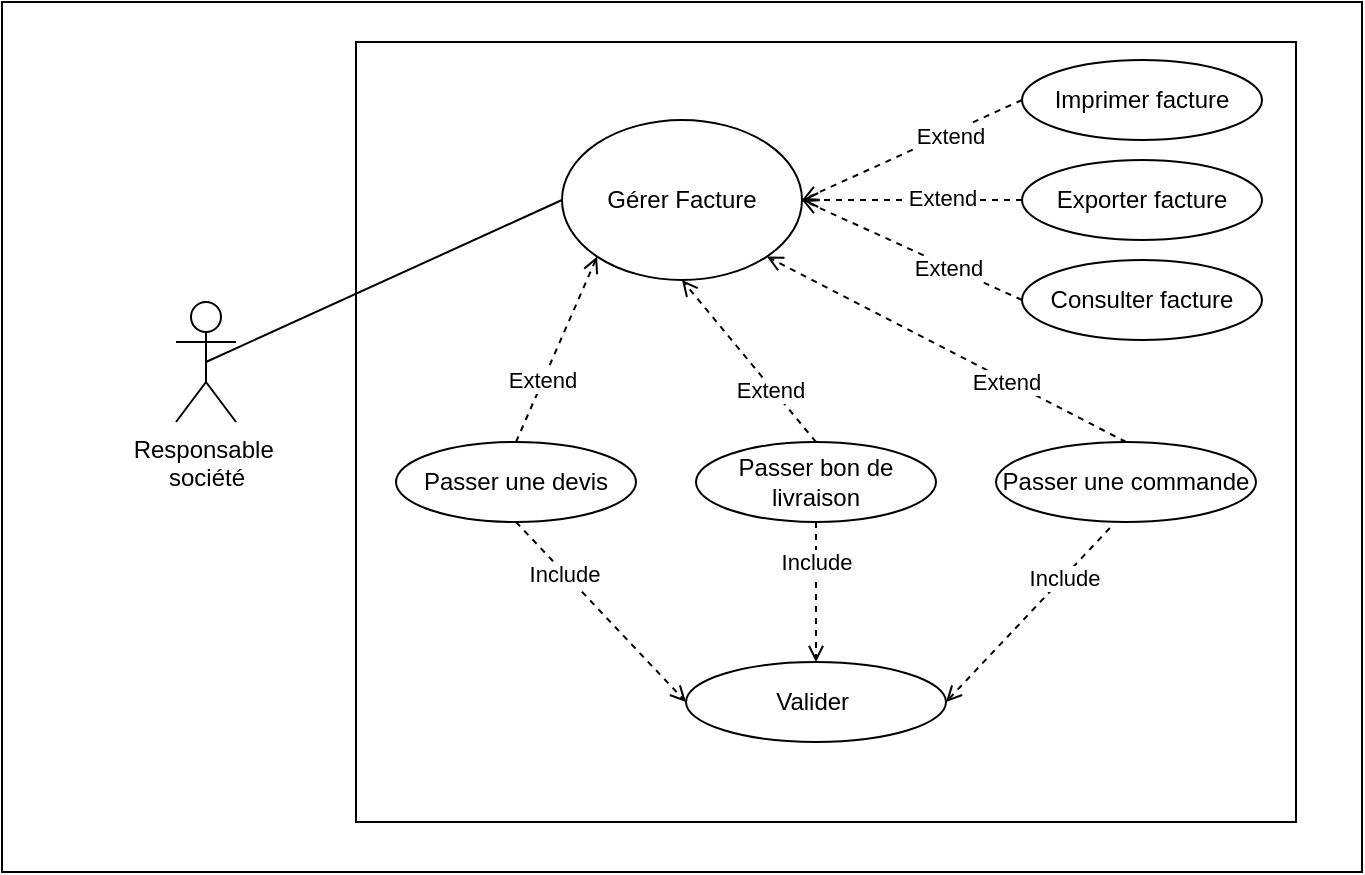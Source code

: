 <mxfile version="21.3.5" type="github">
  <diagram name="Page-1" id="UkTYKf_D0qR5qFkEkQw9">
    <mxGraphModel dx="1707" dy="446" grid="1" gridSize="10" guides="1" tooltips="1" connect="1" arrows="1" fold="1" page="1" pageScale="1" pageWidth="827" pageHeight="1169" math="0" shadow="0">
      <root>
        <mxCell id="0" />
        <mxCell id="1" parent="0" />
        <mxCell id="iIohkRdx1PLxUUw2YtB9-1" value="" style="rounded=0;whiteSpace=wrap;html=1;" vertex="1" parent="1">
          <mxGeometry x="-27" y="90" width="680" height="435" as="geometry" />
        </mxCell>
        <mxCell id="iIohkRdx1PLxUUw2YtB9-2" value="" style="rounded=0;whiteSpace=wrap;html=1;" vertex="1" parent="1">
          <mxGeometry x="150" y="110" width="470" height="390" as="geometry" />
        </mxCell>
        <mxCell id="iIohkRdx1PLxUUw2YtB9-3" style="rounded=0;orthogonalLoop=1;jettySize=auto;html=1;exitX=0.5;exitY=0.5;exitDx=0;exitDy=0;exitPerimeter=0;entryX=0;entryY=0.5;entryDx=0;entryDy=0;endArrow=none;endFill=0;" edge="1" parent="1" source="iIohkRdx1PLxUUw2YtB9-4" target="iIohkRdx1PLxUUw2YtB9-5">
          <mxGeometry relative="1" as="geometry" />
        </mxCell>
        <mxCell id="iIohkRdx1PLxUUw2YtB9-4" value="Responsable&amp;nbsp;&lt;br&gt;société" style="shape=umlActor;verticalLabelPosition=bottom;verticalAlign=top;html=1;outlineConnect=0;" vertex="1" parent="1">
          <mxGeometry x="60" y="240" width="30" height="60" as="geometry" />
        </mxCell>
        <mxCell id="iIohkRdx1PLxUUw2YtB9-5" value="Gérer Facture" style="ellipse;whiteSpace=wrap;html=1;" vertex="1" parent="1">
          <mxGeometry x="253" y="149" width="120" height="80" as="geometry" />
        </mxCell>
        <mxCell id="iIohkRdx1PLxUUw2YtB9-6" style="rounded=0;orthogonalLoop=1;jettySize=auto;html=1;exitX=0;exitY=0.5;exitDx=0;exitDy=0;entryX=1;entryY=0.5;entryDx=0;entryDy=0;dashed=1;endArrow=open;endFill=0;" edge="1" parent="1" source="iIohkRdx1PLxUUw2YtB9-8" target="iIohkRdx1PLxUUw2YtB9-5">
          <mxGeometry relative="1" as="geometry" />
        </mxCell>
        <mxCell id="iIohkRdx1PLxUUw2YtB9-7" value="Extend" style="edgeLabel;html=1;align=center;verticalAlign=middle;resizable=0;points=[];" vertex="1" connectable="0" parent="iIohkRdx1PLxUUw2YtB9-6">
          <mxGeometry x="-0.329" y="1" relative="1" as="geometry">
            <mxPoint as="offset" />
          </mxGeometry>
        </mxCell>
        <mxCell id="iIohkRdx1PLxUUw2YtB9-8" value="Imprimer facture" style="ellipse;whiteSpace=wrap;html=1;" vertex="1" parent="1">
          <mxGeometry x="483" y="119" width="120" height="40" as="geometry" />
        </mxCell>
        <mxCell id="iIohkRdx1PLxUUw2YtB9-9" style="rounded=0;orthogonalLoop=1;jettySize=auto;html=1;exitX=0;exitY=0.5;exitDx=0;exitDy=0;entryX=1;entryY=0.5;entryDx=0;entryDy=0;dashed=1;endArrow=open;endFill=0;" edge="1" parent="1" source="iIohkRdx1PLxUUw2YtB9-11" target="iIohkRdx1PLxUUw2YtB9-5">
          <mxGeometry relative="1" as="geometry">
            <mxPoint x="413" y="169" as="targetPoint" />
          </mxGeometry>
        </mxCell>
        <mxCell id="iIohkRdx1PLxUUw2YtB9-10" value="Extend" style="edgeLabel;html=1;align=center;verticalAlign=middle;resizable=0;points=[];" vertex="1" connectable="0" parent="iIohkRdx1PLxUUw2YtB9-9">
          <mxGeometry x="-0.273" y="-1" relative="1" as="geometry">
            <mxPoint as="offset" />
          </mxGeometry>
        </mxCell>
        <mxCell id="iIohkRdx1PLxUUw2YtB9-11" value="Exporter facture" style="ellipse;whiteSpace=wrap;html=1;" vertex="1" parent="1">
          <mxGeometry x="483" y="169" width="120" height="40" as="geometry" />
        </mxCell>
        <mxCell id="iIohkRdx1PLxUUw2YtB9-12" style="rounded=0;orthogonalLoop=1;jettySize=auto;html=1;exitX=0;exitY=0.5;exitDx=0;exitDy=0;entryX=1;entryY=0.5;entryDx=0;entryDy=0;dashed=1;endArrow=open;endFill=0;" edge="1" parent="1" source="iIohkRdx1PLxUUw2YtB9-14" target="iIohkRdx1PLxUUw2YtB9-5">
          <mxGeometry relative="1" as="geometry">
            <mxPoint x="413" y="169" as="targetPoint" />
          </mxGeometry>
        </mxCell>
        <mxCell id="iIohkRdx1PLxUUw2YtB9-13" value="Extend" style="edgeLabel;html=1;align=center;verticalAlign=middle;resizable=0;points=[];" vertex="1" connectable="0" parent="iIohkRdx1PLxUUw2YtB9-12">
          <mxGeometry x="-0.333" y="1" relative="1" as="geometry">
            <mxPoint as="offset" />
          </mxGeometry>
        </mxCell>
        <mxCell id="iIohkRdx1PLxUUw2YtB9-14" value="Consulter facture" style="ellipse;whiteSpace=wrap;html=1;" vertex="1" parent="1">
          <mxGeometry x="483" y="219" width="120" height="40" as="geometry" />
        </mxCell>
        <mxCell id="iIohkRdx1PLxUUw2YtB9-20" value="Passer bon de livraison" style="ellipse;whiteSpace=wrap;html=1;" vertex="1" parent="1">
          <mxGeometry x="320" y="310" width="120" height="40" as="geometry" />
        </mxCell>
        <mxCell id="iIohkRdx1PLxUUw2YtB9-26" style="rounded=0;orthogonalLoop=1;jettySize=auto;html=1;exitX=0.438;exitY=1.075;exitDx=0;exitDy=0;dashed=1;endArrow=open;endFill=0;exitPerimeter=0;entryX=1;entryY=0.5;entryDx=0;entryDy=0;" edge="1" parent="1" source="iIohkRdx1PLxUUw2YtB9-28" target="iIohkRdx1PLxUUw2YtB9-31">
          <mxGeometry relative="1" as="geometry">
            <mxPoint x="460" y="410" as="targetPoint" />
          </mxGeometry>
        </mxCell>
        <mxCell id="iIohkRdx1PLxUUw2YtB9-27" value="Include" style="edgeLabel;html=1;align=center;verticalAlign=middle;resizable=0;points=[];" vertex="1" connectable="0" parent="iIohkRdx1PLxUUw2YtB9-26">
          <mxGeometry x="-0.434" relative="1" as="geometry">
            <mxPoint as="offset" />
          </mxGeometry>
        </mxCell>
        <mxCell id="iIohkRdx1PLxUUw2YtB9-28" value="Passer une commande" style="ellipse;whiteSpace=wrap;html=1;" vertex="1" parent="1">
          <mxGeometry x="470" y="310" width="130" height="40" as="geometry" />
        </mxCell>
        <mxCell id="iIohkRdx1PLxUUw2YtB9-29" style="rounded=0;orthogonalLoop=1;jettySize=auto;html=1;exitX=0.5;exitY=1;exitDx=0;exitDy=0;entryX=0.5;entryY=0;entryDx=0;entryDy=0;dashed=1;endArrow=open;endFill=0;" edge="1" parent="1" source="iIohkRdx1PLxUUw2YtB9-20" target="iIohkRdx1PLxUUw2YtB9-31">
          <mxGeometry relative="1" as="geometry">
            <mxPoint x="563" y="360" as="targetPoint" />
          </mxGeometry>
        </mxCell>
        <mxCell id="iIohkRdx1PLxUUw2YtB9-30" value="Include" style="edgeLabel;html=1;align=center;verticalAlign=middle;resizable=0;points=[];" vertex="1" connectable="0" parent="iIohkRdx1PLxUUw2YtB9-29">
          <mxGeometry x="-0.434" relative="1" as="geometry">
            <mxPoint as="offset" />
          </mxGeometry>
        </mxCell>
        <mxCell id="iIohkRdx1PLxUUw2YtB9-31" value="Valider&amp;nbsp;" style="ellipse;whiteSpace=wrap;html=1;" vertex="1" parent="1">
          <mxGeometry x="315" y="420" width="130" height="40" as="geometry" />
        </mxCell>
        <mxCell id="iIohkRdx1PLxUUw2YtB9-38" value="Passer une devis" style="ellipse;whiteSpace=wrap;html=1;" vertex="1" parent="1">
          <mxGeometry x="170" y="310" width="120" height="40" as="geometry" />
        </mxCell>
        <mxCell id="iIohkRdx1PLxUUw2YtB9-43" style="rounded=0;orthogonalLoop=1;jettySize=auto;html=1;exitX=0.5;exitY=0;exitDx=0;exitDy=0;entryX=0.5;entryY=1;entryDx=0;entryDy=0;dashed=1;endArrow=open;endFill=0;" edge="1" parent="1" source="iIohkRdx1PLxUUw2YtB9-20" target="iIohkRdx1PLxUUw2YtB9-5">
          <mxGeometry relative="1" as="geometry">
            <mxPoint x="383" y="199" as="targetPoint" />
            <mxPoint x="493" y="249" as="sourcePoint" />
          </mxGeometry>
        </mxCell>
        <mxCell id="iIohkRdx1PLxUUw2YtB9-44" value="Extend" style="edgeLabel;html=1;align=center;verticalAlign=middle;resizable=0;points=[];" vertex="1" connectable="0" parent="iIohkRdx1PLxUUw2YtB9-43">
          <mxGeometry x="-0.333" y="1" relative="1" as="geometry">
            <mxPoint as="offset" />
          </mxGeometry>
        </mxCell>
        <mxCell id="iIohkRdx1PLxUUw2YtB9-45" style="rounded=0;orthogonalLoop=1;jettySize=auto;html=1;exitX=0.5;exitY=0;exitDx=0;exitDy=0;entryX=1;entryY=1;entryDx=0;entryDy=0;dashed=1;endArrow=open;endFill=0;" edge="1" parent="1" source="iIohkRdx1PLxUUw2YtB9-28" target="iIohkRdx1PLxUUw2YtB9-5">
          <mxGeometry relative="1" as="geometry">
            <mxPoint x="393" y="209" as="targetPoint" />
            <mxPoint x="503" y="259" as="sourcePoint" />
          </mxGeometry>
        </mxCell>
        <mxCell id="iIohkRdx1PLxUUw2YtB9-46" value="Extend" style="edgeLabel;html=1;align=center;verticalAlign=middle;resizable=0;points=[];" vertex="1" connectable="0" parent="iIohkRdx1PLxUUw2YtB9-45">
          <mxGeometry x="-0.333" y="1" relative="1" as="geometry">
            <mxPoint as="offset" />
          </mxGeometry>
        </mxCell>
        <mxCell id="iIohkRdx1PLxUUw2YtB9-47" style="rounded=0;orthogonalLoop=1;jettySize=auto;html=1;exitX=0.5;exitY=0;exitDx=0;exitDy=0;entryX=0;entryY=1;entryDx=0;entryDy=0;dashed=1;endArrow=open;endFill=0;" edge="1" parent="1" source="iIohkRdx1PLxUUw2YtB9-38" target="iIohkRdx1PLxUUw2YtB9-5">
          <mxGeometry relative="1" as="geometry">
            <mxPoint x="403" y="219" as="targetPoint" />
            <mxPoint x="513" y="269" as="sourcePoint" />
          </mxGeometry>
        </mxCell>
        <mxCell id="iIohkRdx1PLxUUw2YtB9-48" value="Extend" style="edgeLabel;html=1;align=center;verticalAlign=middle;resizable=0;points=[];" vertex="1" connectable="0" parent="iIohkRdx1PLxUUw2YtB9-47">
          <mxGeometry x="-0.333" y="1" relative="1" as="geometry">
            <mxPoint as="offset" />
          </mxGeometry>
        </mxCell>
        <mxCell id="iIohkRdx1PLxUUw2YtB9-49" style="rounded=0;orthogonalLoop=1;jettySize=auto;html=1;exitX=0.5;exitY=1;exitDx=0;exitDy=0;entryX=0;entryY=0.5;entryDx=0;entryDy=0;dashed=1;endArrow=open;endFill=0;" edge="1" parent="1" source="iIohkRdx1PLxUUw2YtB9-38" target="iIohkRdx1PLxUUw2YtB9-31">
          <mxGeometry relative="1" as="geometry">
            <mxPoint x="390" y="430" as="targetPoint" />
            <mxPoint x="390" y="360" as="sourcePoint" />
          </mxGeometry>
        </mxCell>
        <mxCell id="iIohkRdx1PLxUUw2YtB9-50" value="Include" style="edgeLabel;html=1;align=center;verticalAlign=middle;resizable=0;points=[];" vertex="1" connectable="0" parent="iIohkRdx1PLxUUw2YtB9-49">
          <mxGeometry x="-0.434" relative="1" as="geometry">
            <mxPoint as="offset" />
          </mxGeometry>
        </mxCell>
      </root>
    </mxGraphModel>
  </diagram>
</mxfile>
